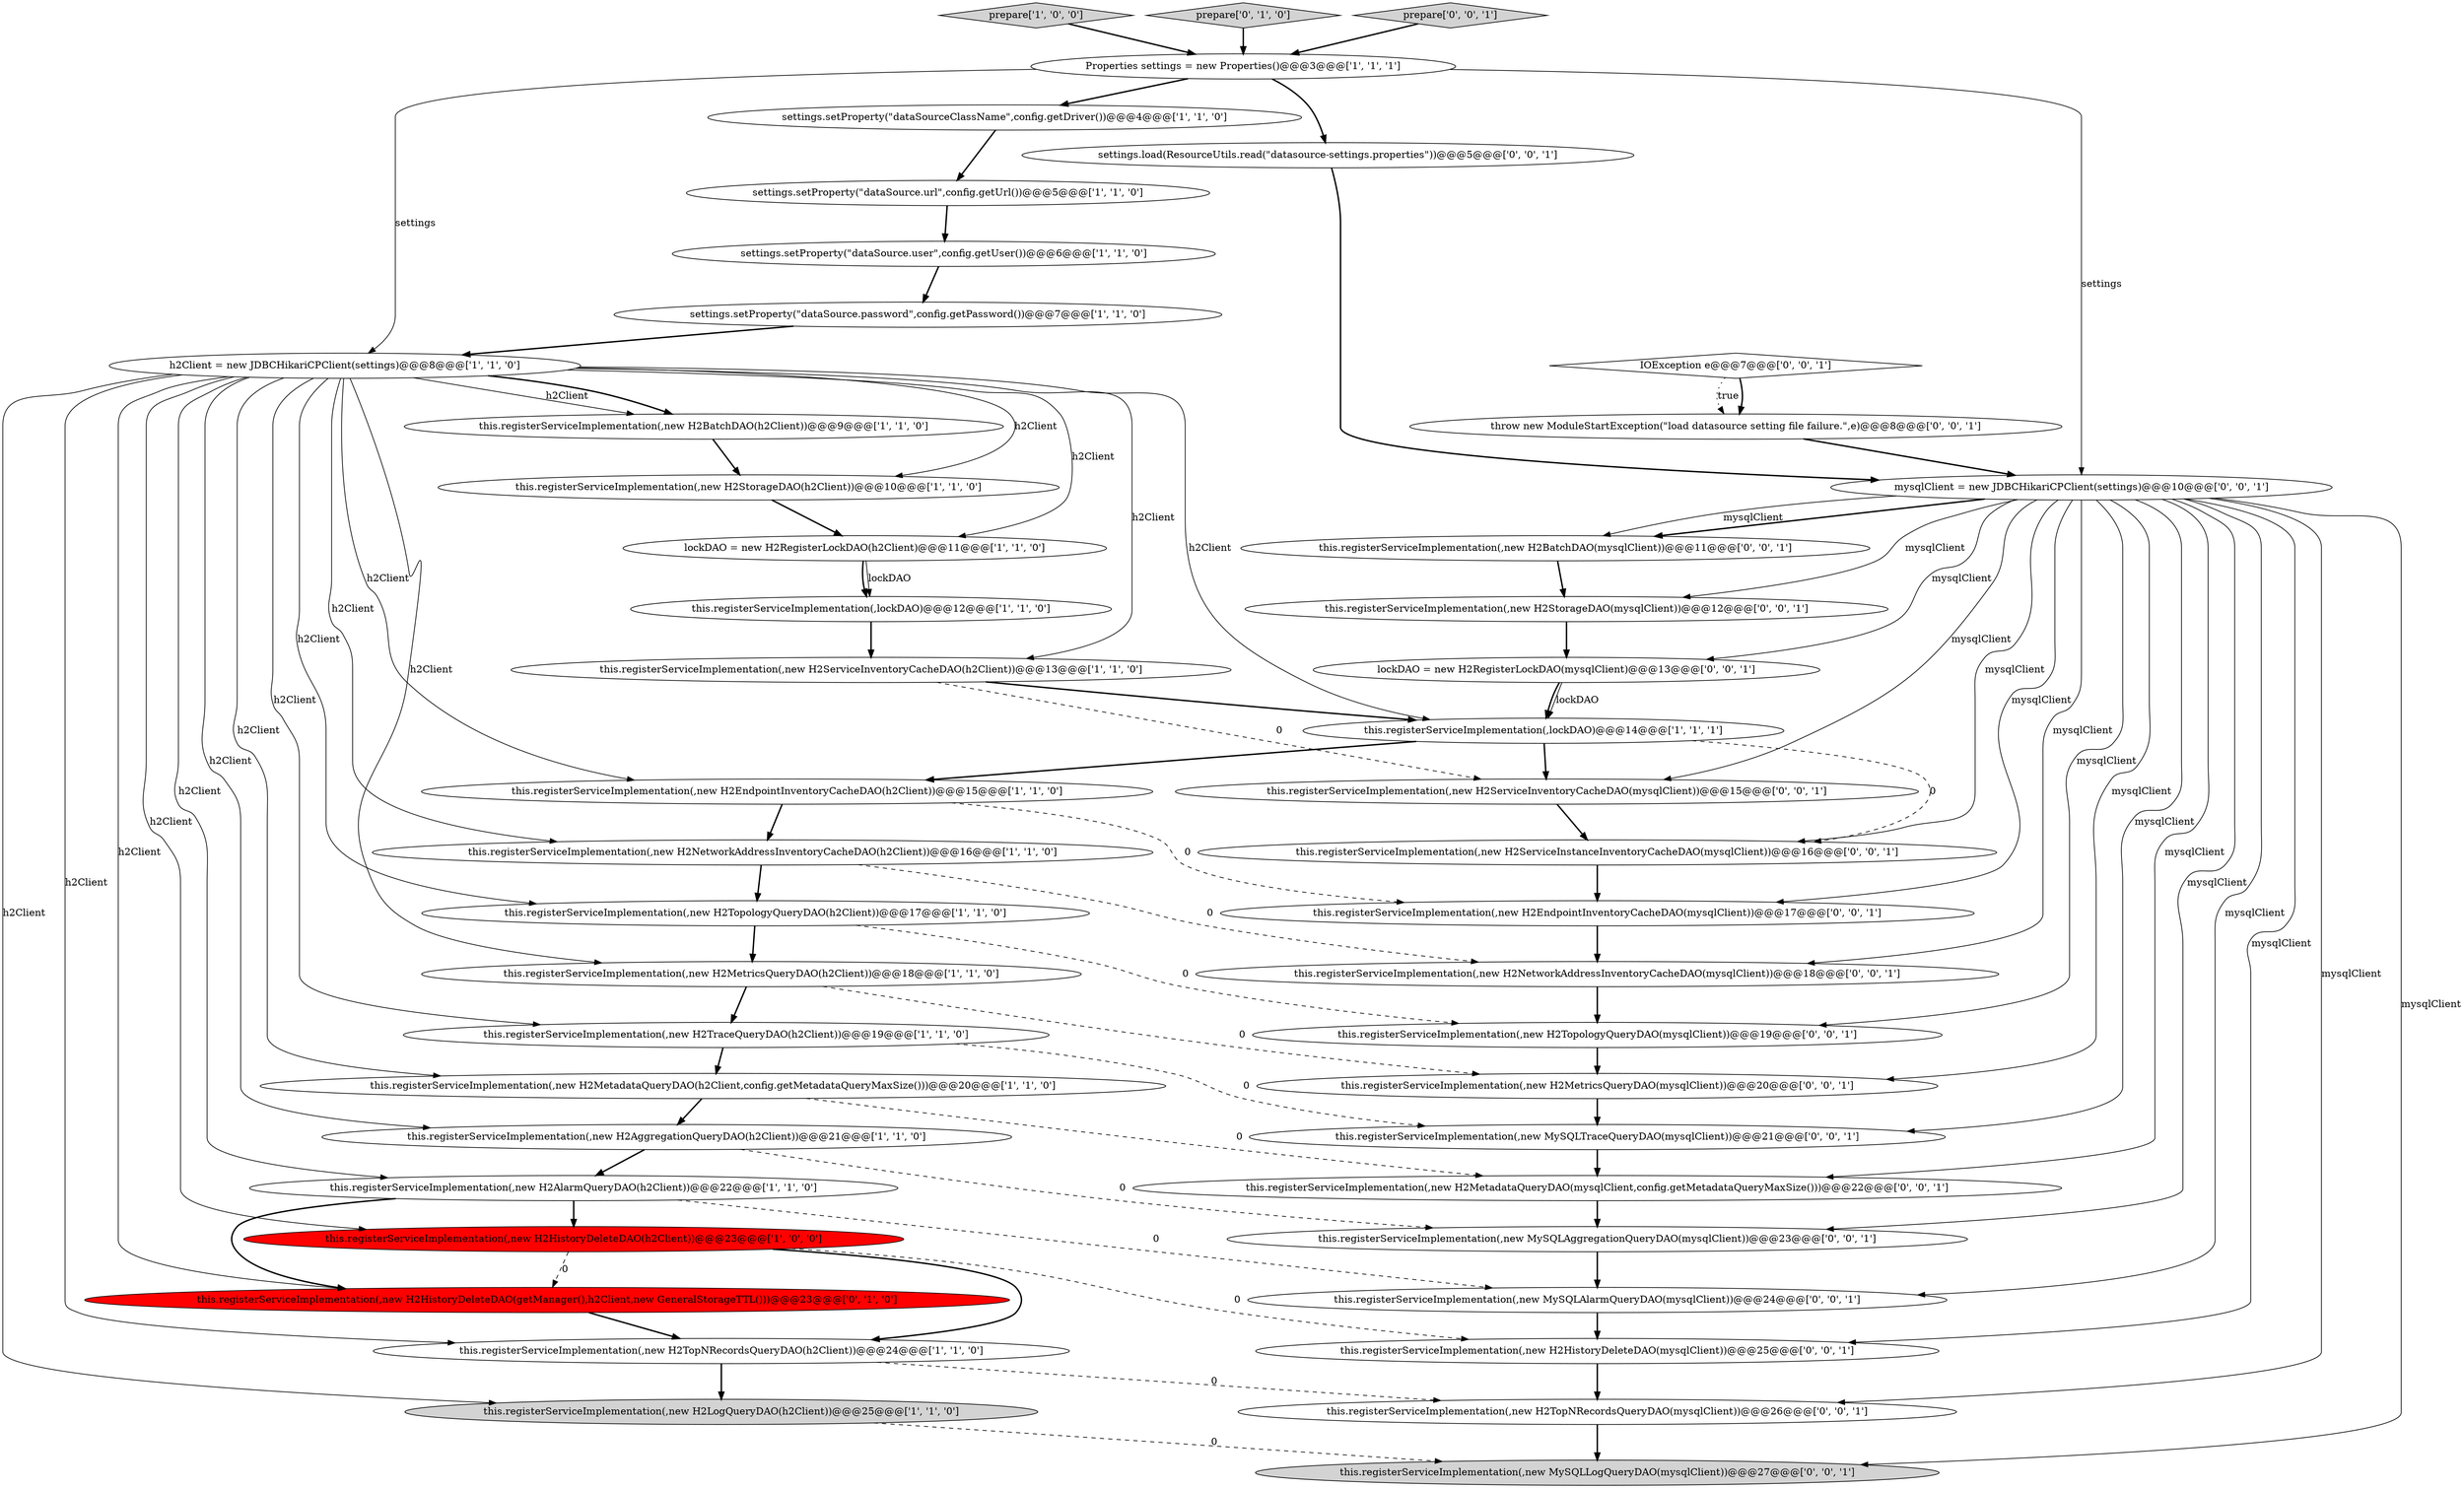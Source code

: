 digraph {
17 [style = filled, label = "settings.setProperty(\"dataSource.user\",config.getUser())@@@6@@@['1', '1', '0']", fillcolor = white, shape = ellipse image = "AAA0AAABBB1BBB"];
20 [style = filled, label = "prepare['1', '0', '0']", fillcolor = lightgray, shape = diamond image = "AAA0AAABBB1BBB"];
10 [style = filled, label = "this.registerServiceImplementation(,lockDAO)@@@14@@@['1', '1', '1']", fillcolor = white, shape = ellipse image = "AAA0AAABBB1BBB"];
0 [style = filled, label = "this.registerServiceImplementation(,new H2ServiceInventoryCacheDAO(h2Client))@@@13@@@['1', '1', '0']", fillcolor = white, shape = ellipse image = "AAA0AAABBB1BBB"];
11 [style = filled, label = "settings.setProperty(\"dataSource.password\",config.getPassword())@@@7@@@['1', '1', '0']", fillcolor = white, shape = ellipse image = "AAA0AAABBB1BBB"];
41 [style = filled, label = "this.registerServiceImplementation(,new H2MetricsQueryDAO(mysqlClient))@@@20@@@['0', '0', '1']", fillcolor = white, shape = ellipse image = "AAA0AAABBB3BBB"];
19 [style = filled, label = "this.registerServiceImplementation(,lockDAO)@@@12@@@['1', '1', '0']", fillcolor = white, shape = ellipse image = "AAA0AAABBB1BBB"];
13 [style = filled, label = "h2Client = new JDBCHikariCPClient(settings)@@@8@@@['1', '1', '0']", fillcolor = white, shape = ellipse image = "AAA0AAABBB1BBB"];
37 [style = filled, label = "mysqlClient = new JDBCHikariCPClient(settings)@@@10@@@['0', '0', '1']", fillcolor = white, shape = ellipse image = "AAA0AAABBB3BBB"];
5 [style = filled, label = "this.registerServiceImplementation(,new H2EndpointInventoryCacheDAO(h2Client))@@@15@@@['1', '1', '0']", fillcolor = white, shape = ellipse image = "AAA0AAABBB1BBB"];
2 [style = filled, label = "this.registerServiceImplementation(,new H2MetadataQueryDAO(h2Client,config.getMetadataQueryMaxSize()))@@@20@@@['1', '1', '0']", fillcolor = white, shape = ellipse image = "AAA0AAABBB1BBB"];
1 [style = filled, label = "Properties settings = new Properties()@@@3@@@['1', '1', '1']", fillcolor = white, shape = ellipse image = "AAA0AAABBB1BBB"];
26 [style = filled, label = "this.registerServiceImplementation(,new MySQLAggregationQueryDAO(mysqlClient))@@@23@@@['0', '0', '1']", fillcolor = white, shape = ellipse image = "AAA0AAABBB3BBB"];
16 [style = filled, label = "this.registerServiceImplementation(,new H2AlarmQueryDAO(h2Client))@@@22@@@['1', '1', '0']", fillcolor = white, shape = ellipse image = "AAA0AAABBB1BBB"];
14 [style = filled, label = "this.registerServiceImplementation(,new H2TraceQueryDAO(h2Client))@@@19@@@['1', '1', '0']", fillcolor = white, shape = ellipse image = "AAA0AAABBB1BBB"];
21 [style = filled, label = "this.registerServiceImplementation(,new H2TopologyQueryDAO(h2Client))@@@17@@@['1', '1', '0']", fillcolor = white, shape = ellipse image = "AAA0AAABBB1BBB"];
42 [style = filled, label = "this.registerServiceImplementation(,new H2MetadataQueryDAO(mysqlClient,config.getMetadataQueryMaxSize()))@@@22@@@['0', '0', '1']", fillcolor = white, shape = ellipse image = "AAA0AAABBB3BBB"];
8 [style = filled, label = "this.registerServiceImplementation(,new H2LogQueryDAO(h2Client))@@@25@@@['1', '1', '0']", fillcolor = lightgray, shape = ellipse image = "AAA0AAABBB1BBB"];
12 [style = filled, label = "this.registerServiceImplementation(,new H2AggregationQueryDAO(h2Client))@@@21@@@['1', '1', '0']", fillcolor = white, shape = ellipse image = "AAA0AAABBB1BBB"];
27 [style = filled, label = "this.registerServiceImplementation(,new MySQLAlarmQueryDAO(mysqlClient))@@@24@@@['0', '0', '1']", fillcolor = white, shape = ellipse image = "AAA0AAABBB3BBB"];
29 [style = filled, label = "this.registerServiceImplementation(,new H2NetworkAddressInventoryCacheDAO(mysqlClient))@@@18@@@['0', '0', '1']", fillcolor = white, shape = ellipse image = "AAA0AAABBB3BBB"];
32 [style = filled, label = "throw new ModuleStartException(\"load datasource setting file failure.\",e)@@@8@@@['0', '0', '1']", fillcolor = white, shape = ellipse image = "AAA0AAABBB3BBB"];
28 [style = filled, label = "this.registerServiceImplementation(,new H2HistoryDeleteDAO(mysqlClient))@@@25@@@['0', '0', '1']", fillcolor = white, shape = ellipse image = "AAA0AAABBB3BBB"];
38 [style = filled, label = "lockDAO = new H2RegisterLockDAO(mysqlClient)@@@13@@@['0', '0', '1']", fillcolor = white, shape = ellipse image = "AAA0AAABBB3BBB"];
24 [style = filled, label = "this.registerServiceImplementation(,new H2HistoryDeleteDAO(getManager(),h2Client,new GeneralStorageTTL()))@@@23@@@['0', '1', '0']", fillcolor = red, shape = ellipse image = "AAA1AAABBB2BBB"];
15 [style = filled, label = "this.registerServiceImplementation(,new H2BatchDAO(h2Client))@@@9@@@['1', '1', '0']", fillcolor = white, shape = ellipse image = "AAA0AAABBB1BBB"];
36 [style = filled, label = "settings.load(ResourceUtils.read(\"datasource-settings.properties\"))@@@5@@@['0', '0', '1']", fillcolor = white, shape = ellipse image = "AAA0AAABBB3BBB"];
23 [style = filled, label = "this.registerServiceImplementation(,new H2TopNRecordsQueryDAO(h2Client))@@@24@@@['1', '1', '0']", fillcolor = white, shape = ellipse image = "AAA0AAABBB1BBB"];
45 [style = filled, label = "this.registerServiceImplementation(,new H2StorageDAO(mysqlClient))@@@12@@@['0', '0', '1']", fillcolor = white, shape = ellipse image = "AAA0AAABBB3BBB"];
25 [style = filled, label = "prepare['0', '1', '0']", fillcolor = lightgray, shape = diamond image = "AAA0AAABBB2BBB"];
9 [style = filled, label = "this.registerServiceImplementation(,new H2StorageDAO(h2Client))@@@10@@@['1', '1', '0']", fillcolor = white, shape = ellipse image = "AAA0AAABBB1BBB"];
30 [style = filled, label = "this.registerServiceImplementation(,new H2BatchDAO(mysqlClient))@@@11@@@['0', '0', '1']", fillcolor = white, shape = ellipse image = "AAA0AAABBB3BBB"];
6 [style = filled, label = "this.registerServiceImplementation(,new H2NetworkAddressInventoryCacheDAO(h2Client))@@@16@@@['1', '1', '0']", fillcolor = white, shape = ellipse image = "AAA0AAABBB1BBB"];
3 [style = filled, label = "settings.setProperty(\"dataSource.url\",config.getUrl())@@@5@@@['1', '1', '0']", fillcolor = white, shape = ellipse image = "AAA0AAABBB1BBB"];
7 [style = filled, label = "this.registerServiceImplementation(,new H2HistoryDeleteDAO(h2Client))@@@23@@@['1', '0', '0']", fillcolor = red, shape = ellipse image = "AAA1AAABBB1BBB"];
4 [style = filled, label = "this.registerServiceImplementation(,new H2MetricsQueryDAO(h2Client))@@@18@@@['1', '1', '0']", fillcolor = white, shape = ellipse image = "AAA0AAABBB1BBB"];
44 [style = filled, label = "this.registerServiceImplementation(,new MySQLTraceQueryDAO(mysqlClient))@@@21@@@['0', '0', '1']", fillcolor = white, shape = ellipse image = "AAA0AAABBB3BBB"];
33 [style = filled, label = "this.registerServiceImplementation(,new H2TopologyQueryDAO(mysqlClient))@@@19@@@['0', '0', '1']", fillcolor = white, shape = ellipse image = "AAA0AAABBB3BBB"];
39 [style = filled, label = "prepare['0', '0', '1']", fillcolor = lightgray, shape = diamond image = "AAA0AAABBB3BBB"];
40 [style = filled, label = "this.registerServiceImplementation(,new H2TopNRecordsQueryDAO(mysqlClient))@@@26@@@['0', '0', '1']", fillcolor = white, shape = ellipse image = "AAA0AAABBB3BBB"];
31 [style = filled, label = "IOException e@@@7@@@['0', '0', '1']", fillcolor = white, shape = diamond image = "AAA0AAABBB3BBB"];
34 [style = filled, label = "this.registerServiceImplementation(,new H2EndpointInventoryCacheDAO(mysqlClient))@@@17@@@['0', '0', '1']", fillcolor = white, shape = ellipse image = "AAA0AAABBB3BBB"];
43 [style = filled, label = "this.registerServiceImplementation(,new MySQLLogQueryDAO(mysqlClient))@@@27@@@['0', '0', '1']", fillcolor = lightgray, shape = ellipse image = "AAA0AAABBB3BBB"];
18 [style = filled, label = "lockDAO = new H2RegisterLockDAO(h2Client)@@@11@@@['1', '1', '0']", fillcolor = white, shape = ellipse image = "AAA0AAABBB1BBB"];
35 [style = filled, label = "this.registerServiceImplementation(,new H2ServiceInstanceInventoryCacheDAO(mysqlClient))@@@16@@@['0', '0', '1']", fillcolor = white, shape = ellipse image = "AAA0AAABBB3BBB"];
22 [style = filled, label = "settings.setProperty(\"dataSourceClassName\",config.getDriver())@@@4@@@['1', '1', '0']", fillcolor = white, shape = ellipse image = "AAA0AAABBB1BBB"];
46 [style = filled, label = "this.registerServiceImplementation(,new H2ServiceInventoryCacheDAO(mysqlClient))@@@15@@@['0', '0', '1']", fillcolor = white, shape = ellipse image = "AAA0AAABBB3BBB"];
13->10 [style = solid, label="h2Client"];
2->42 [style = dashed, label="0"];
37->35 [style = solid, label="mysqlClient"];
25->1 [style = bold, label=""];
32->37 [style = bold, label=""];
16->27 [style = dashed, label="0"];
13->8 [style = solid, label="h2Client"];
37->26 [style = solid, label="mysqlClient"];
27->28 [style = bold, label=""];
13->14 [style = solid, label="h2Client"];
16->7 [style = bold, label=""];
12->26 [style = dashed, label="0"];
37->44 [style = solid, label="mysqlClient"];
13->0 [style = solid, label="h2Client"];
13->18 [style = solid, label="h2Client"];
14->44 [style = dashed, label="0"];
11->13 [style = bold, label=""];
45->38 [style = bold, label=""];
37->46 [style = solid, label="mysqlClient"];
13->5 [style = solid, label="h2Client"];
1->13 [style = solid, label="settings"];
13->15 [style = solid, label="h2Client"];
18->19 [style = bold, label=""];
18->19 [style = solid, label="lockDAO"];
13->6 [style = solid, label="h2Client"];
33->41 [style = bold, label=""];
23->8 [style = bold, label=""];
5->34 [style = dashed, label="0"];
8->43 [style = dashed, label="0"];
37->42 [style = solid, label="mysqlClient"];
26->27 [style = bold, label=""];
5->6 [style = bold, label=""];
15->9 [style = bold, label=""];
7->23 [style = bold, label=""];
37->28 [style = solid, label="mysqlClient"];
13->4 [style = solid, label="h2Client"];
13->15 [style = bold, label=""];
36->37 [style = bold, label=""];
37->33 [style = solid, label="mysqlClient"];
35->34 [style = bold, label=""];
37->45 [style = solid, label="mysqlClient"];
10->35 [style = dashed, label="0"];
13->2 [style = solid, label="h2Client"];
21->4 [style = bold, label=""];
4->41 [style = dashed, label="0"];
34->29 [style = bold, label=""];
44->42 [style = bold, label=""];
4->14 [style = bold, label=""];
13->16 [style = solid, label="h2Client"];
23->40 [style = dashed, label="0"];
6->21 [style = bold, label=""];
31->32 [style = bold, label=""];
16->24 [style = bold, label=""];
37->30 [style = bold, label=""];
13->23 [style = solid, label="h2Client"];
20->1 [style = bold, label=""];
19->0 [style = bold, label=""];
1->37 [style = solid, label="settings"];
9->18 [style = bold, label=""];
10->5 [style = bold, label=""];
7->28 [style = dashed, label="0"];
13->9 [style = solid, label="h2Client"];
37->41 [style = solid, label="mysqlClient"];
46->35 [style = bold, label=""];
37->29 [style = solid, label="mysqlClient"];
3->17 [style = bold, label=""];
39->1 [style = bold, label=""];
14->2 [style = bold, label=""];
37->40 [style = solid, label="mysqlClient"];
40->43 [style = bold, label=""];
37->34 [style = solid, label="mysqlClient"];
0->46 [style = dashed, label="0"];
24->23 [style = bold, label=""];
13->21 [style = solid, label="h2Client"];
42->26 [style = bold, label=""];
37->43 [style = solid, label="mysqlClient"];
28->40 [style = bold, label=""];
38->10 [style = bold, label=""];
10->46 [style = bold, label=""];
37->27 [style = solid, label="mysqlClient"];
37->30 [style = solid, label="mysqlClient"];
12->16 [style = bold, label=""];
13->12 [style = solid, label="h2Client"];
38->10 [style = solid, label="lockDAO"];
1->36 [style = bold, label=""];
2->12 [style = bold, label=""];
31->32 [style = dotted, label="true"];
1->22 [style = bold, label=""];
22->3 [style = bold, label=""];
0->10 [style = bold, label=""];
29->33 [style = bold, label=""];
6->29 [style = dashed, label="0"];
13->7 [style = solid, label="h2Client"];
7->24 [style = dashed, label="0"];
21->33 [style = dashed, label="0"];
37->38 [style = solid, label="mysqlClient"];
13->24 [style = solid, label="h2Client"];
41->44 [style = bold, label=""];
30->45 [style = bold, label=""];
17->11 [style = bold, label=""];
}
